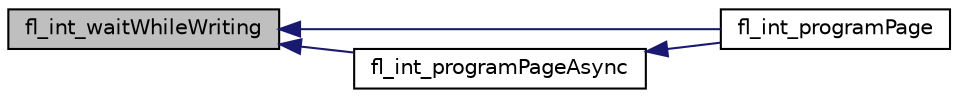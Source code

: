 digraph "fl_int_waitWhileWriting"
{
 // INTERACTIVE_SVG=YES
  edge [fontname="Helvetica",fontsize="10",labelfontname="Helvetica",labelfontsize="10"];
  node [fontname="Helvetica",fontsize="10",shape=record];
  rankdir="LR";
  Node1 [label="fl_int_waitWhileWriting",height=0.2,width=0.4,color="black", fillcolor="grey75", style="filled" fontcolor="black"];
  Node1 -> Node2 [dir="back",color="midnightblue",fontsize="10",style="solid",fontname="Helvetica"];
  Node2 [label="fl_int_programPage",height=0.2,width=0.4,color="black", fillcolor="white", style="filled",URL="$device__access_8xc.html#ab24728d7b2504b18f6d5e2b8e6cca21b"];
  Node1 -> Node3 [dir="back",color="midnightblue",fontsize="10",style="solid",fontname="Helvetica"];
  Node3 [label="fl_int_programPageAsync",height=0.2,width=0.4,color="black", fillcolor="white", style="filled",URL="$device__access_8xc.html#a119cdd041305e5408c518a4948654df6"];
  Node3 -> Node2 [dir="back",color="midnightblue",fontsize="10",style="solid",fontname="Helvetica"];
}
